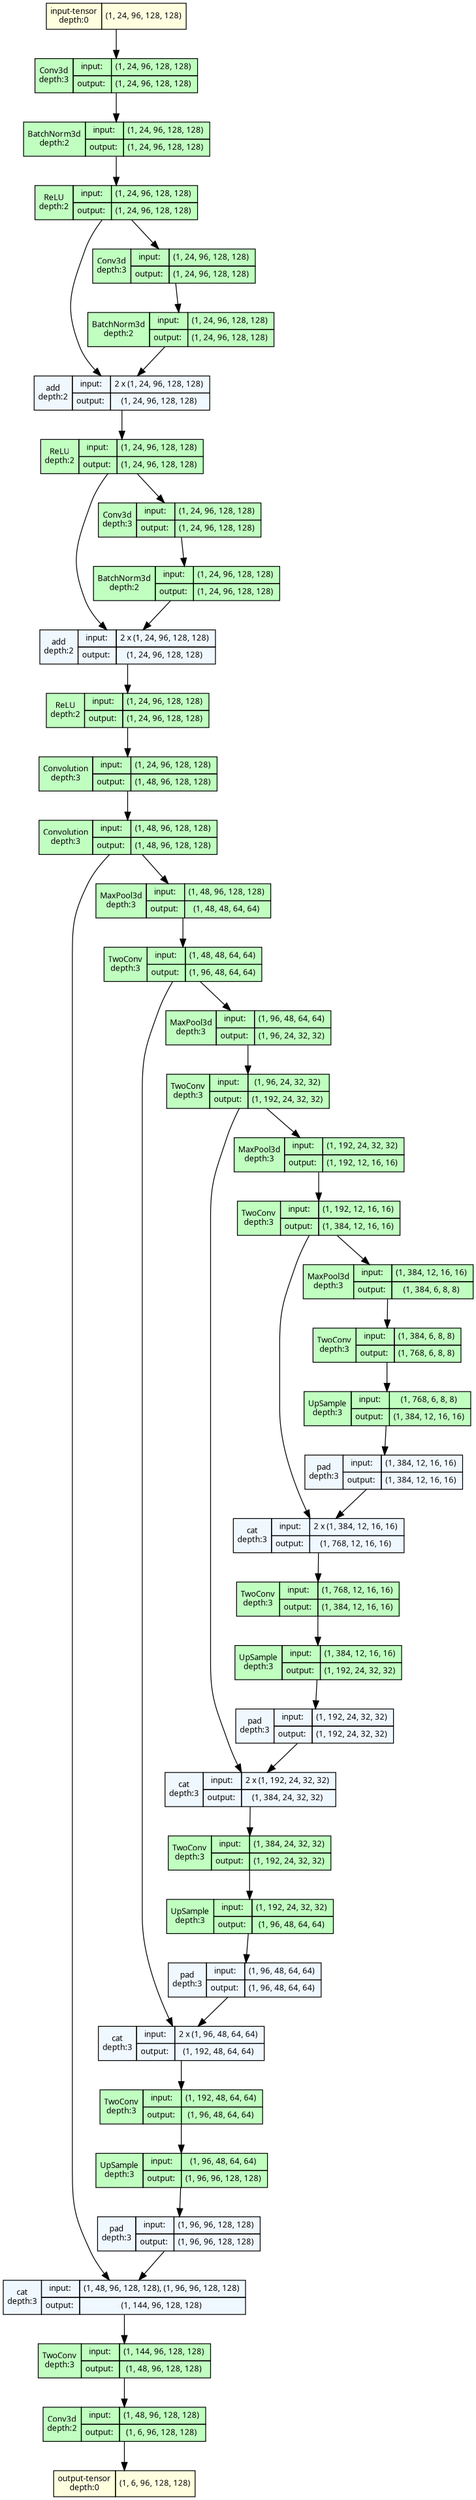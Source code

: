 strict digraph model {
	graph [ordering=in rankdir=TB size="25.5,25.5"]
	node [align=left fontname="Linux libertine" fontsize=10 height=0.2 margin=0 ranksep=0.1 shape=plaintext style=filled]
	edge [fontsize=10]
	0 [label=<
                    <TABLE BORDER="0" CELLBORDER="1"
                    CELLSPACING="0" CELLPADDING="4">
                        <TR><TD>input-tensor<BR/>depth:0</TD><TD>(1, 24, 96, 128, 128)</TD></TR>
                    </TABLE>> fillcolor=lightyellow]
	1 [label=<
                    <TABLE BORDER="0" CELLBORDER="1"
                    CELLSPACING="0" CELLPADDING="4">
                    <TR>
                        <TD ROWSPAN="2">Conv3d<BR/>depth:3</TD>
                        <TD COLSPAN="2">input:</TD>
                        <TD COLSPAN="2">(1, 24, 96, 128, 128) </TD>
                    </TR>
                    <TR>
                        <TD COLSPAN="2">output: </TD>
                        <TD COLSPAN="2">(1, 24, 96, 128, 128) </TD>
                    </TR>
                    </TABLE>> fillcolor=darkseagreen1]
	2 [label=<
                    <TABLE BORDER="0" CELLBORDER="1"
                    CELLSPACING="0" CELLPADDING="4">
                    <TR>
                        <TD ROWSPAN="2">BatchNorm3d<BR/>depth:2</TD>
                        <TD COLSPAN="2">input:</TD>
                        <TD COLSPAN="2">(1, 24, 96, 128, 128) </TD>
                    </TR>
                    <TR>
                        <TD COLSPAN="2">output: </TD>
                        <TD COLSPAN="2">(1, 24, 96, 128, 128) </TD>
                    </TR>
                    </TABLE>> fillcolor=darkseagreen1]
	3 [label=<
                    <TABLE BORDER="0" CELLBORDER="1"
                    CELLSPACING="0" CELLPADDING="4">
                    <TR>
                        <TD ROWSPAN="2">ReLU<BR/>depth:2</TD>
                        <TD COLSPAN="2">input:</TD>
                        <TD COLSPAN="2">(1, 24, 96, 128, 128) </TD>
                    </TR>
                    <TR>
                        <TD COLSPAN="2">output: </TD>
                        <TD COLSPAN="2">(1, 24, 96, 128, 128) </TD>
                    </TR>
                    </TABLE>> fillcolor=darkseagreen1]
	4 [label=<
                    <TABLE BORDER="0" CELLBORDER="1"
                    CELLSPACING="0" CELLPADDING="4">
                    <TR>
                        <TD ROWSPAN="2">Conv3d<BR/>depth:3</TD>
                        <TD COLSPAN="2">input:</TD>
                        <TD COLSPAN="2">(1, 24, 96, 128, 128) </TD>
                    </TR>
                    <TR>
                        <TD COLSPAN="2">output: </TD>
                        <TD COLSPAN="2">(1, 24, 96, 128, 128) </TD>
                    </TR>
                    </TABLE>> fillcolor=darkseagreen1]
	5 [label=<
                    <TABLE BORDER="0" CELLBORDER="1"
                    CELLSPACING="0" CELLPADDING="4">
                    <TR>
                        <TD ROWSPAN="2">BatchNorm3d<BR/>depth:2</TD>
                        <TD COLSPAN="2">input:</TD>
                        <TD COLSPAN="2">(1, 24, 96, 128, 128) </TD>
                    </TR>
                    <TR>
                        <TD COLSPAN="2">output: </TD>
                        <TD COLSPAN="2">(1, 24, 96, 128, 128) </TD>
                    </TR>
                    </TABLE>> fillcolor=darkseagreen1]
	6 [label=<
                    <TABLE BORDER="0" CELLBORDER="1"
                    CELLSPACING="0" CELLPADDING="4">
                    <TR>
                        <TD ROWSPAN="2">add<BR/>depth:2</TD>
                        <TD COLSPAN="2">input:</TD>
                        <TD COLSPAN="2">2 x (1, 24, 96, 128, 128) </TD>
                    </TR>
                    <TR>
                        <TD COLSPAN="2">output: </TD>
                        <TD COLSPAN="2">(1, 24, 96, 128, 128) </TD>
                    </TR>
                    </TABLE>> fillcolor=aliceblue]
	7 [label=<
                    <TABLE BORDER="0" CELLBORDER="1"
                    CELLSPACING="0" CELLPADDING="4">
                    <TR>
                        <TD ROWSPAN="2">ReLU<BR/>depth:2</TD>
                        <TD COLSPAN="2">input:</TD>
                        <TD COLSPAN="2">(1, 24, 96, 128, 128) </TD>
                    </TR>
                    <TR>
                        <TD COLSPAN="2">output: </TD>
                        <TD COLSPAN="2">(1, 24, 96, 128, 128) </TD>
                    </TR>
                    </TABLE>> fillcolor=darkseagreen1]
	8 [label=<
                    <TABLE BORDER="0" CELLBORDER="1"
                    CELLSPACING="0" CELLPADDING="4">
                    <TR>
                        <TD ROWSPAN="2">Conv3d<BR/>depth:3</TD>
                        <TD COLSPAN="2">input:</TD>
                        <TD COLSPAN="2">(1, 24, 96, 128, 128) </TD>
                    </TR>
                    <TR>
                        <TD COLSPAN="2">output: </TD>
                        <TD COLSPAN="2">(1, 24, 96, 128, 128) </TD>
                    </TR>
                    </TABLE>> fillcolor=darkseagreen1]
	9 [label=<
                    <TABLE BORDER="0" CELLBORDER="1"
                    CELLSPACING="0" CELLPADDING="4">
                    <TR>
                        <TD ROWSPAN="2">BatchNorm3d<BR/>depth:2</TD>
                        <TD COLSPAN="2">input:</TD>
                        <TD COLSPAN="2">(1, 24, 96, 128, 128) </TD>
                    </TR>
                    <TR>
                        <TD COLSPAN="2">output: </TD>
                        <TD COLSPAN="2">(1, 24, 96, 128, 128) </TD>
                    </TR>
                    </TABLE>> fillcolor=darkseagreen1]
	10 [label=<
                    <TABLE BORDER="0" CELLBORDER="1"
                    CELLSPACING="0" CELLPADDING="4">
                    <TR>
                        <TD ROWSPAN="2">add<BR/>depth:2</TD>
                        <TD COLSPAN="2">input:</TD>
                        <TD COLSPAN="2">2 x (1, 24, 96, 128, 128) </TD>
                    </TR>
                    <TR>
                        <TD COLSPAN="2">output: </TD>
                        <TD COLSPAN="2">(1, 24, 96, 128, 128) </TD>
                    </TR>
                    </TABLE>> fillcolor=aliceblue]
	11 [label=<
                    <TABLE BORDER="0" CELLBORDER="1"
                    CELLSPACING="0" CELLPADDING="4">
                    <TR>
                        <TD ROWSPAN="2">ReLU<BR/>depth:2</TD>
                        <TD COLSPAN="2">input:</TD>
                        <TD COLSPAN="2">(1, 24, 96, 128, 128) </TD>
                    </TR>
                    <TR>
                        <TD COLSPAN="2">output: </TD>
                        <TD COLSPAN="2">(1, 24, 96, 128, 128) </TD>
                    </TR>
                    </TABLE>> fillcolor=darkseagreen1]
	12 [label=<
                    <TABLE BORDER="0" CELLBORDER="1"
                    CELLSPACING="0" CELLPADDING="4">
                    <TR>
                        <TD ROWSPAN="2">Convolution<BR/>depth:3</TD>
                        <TD COLSPAN="2">input:</TD>
                        <TD COLSPAN="2">(1, 24, 96, 128, 128) </TD>
                    </TR>
                    <TR>
                        <TD COLSPAN="2">output: </TD>
                        <TD COLSPAN="2">(1, 48, 96, 128, 128) </TD>
                    </TR>
                    </TABLE>> fillcolor=darkseagreen1]
	13 [label=<
                    <TABLE BORDER="0" CELLBORDER="1"
                    CELLSPACING="0" CELLPADDING="4">
                    <TR>
                        <TD ROWSPAN="2">Convolution<BR/>depth:3</TD>
                        <TD COLSPAN="2">input:</TD>
                        <TD COLSPAN="2">(1, 48, 96, 128, 128) </TD>
                    </TR>
                    <TR>
                        <TD COLSPAN="2">output: </TD>
                        <TD COLSPAN="2">(1, 48, 96, 128, 128) </TD>
                    </TR>
                    </TABLE>> fillcolor=darkseagreen1]
	14 [label=<
                    <TABLE BORDER="0" CELLBORDER="1"
                    CELLSPACING="0" CELLPADDING="4">
                    <TR>
                        <TD ROWSPAN="2">MaxPool3d<BR/>depth:3</TD>
                        <TD COLSPAN="2">input:</TD>
                        <TD COLSPAN="2">(1, 48, 96, 128, 128) </TD>
                    </TR>
                    <TR>
                        <TD COLSPAN="2">output: </TD>
                        <TD COLSPAN="2">(1, 48, 48, 64, 64) </TD>
                    </TR>
                    </TABLE>> fillcolor=darkseagreen1]
	15 [label=<
                    <TABLE BORDER="0" CELLBORDER="1"
                    CELLSPACING="0" CELLPADDING="4">
                    <TR>
                        <TD ROWSPAN="2">TwoConv<BR/>depth:3</TD>
                        <TD COLSPAN="2">input:</TD>
                        <TD COLSPAN="2">(1, 48, 48, 64, 64) </TD>
                    </TR>
                    <TR>
                        <TD COLSPAN="2">output: </TD>
                        <TD COLSPAN="2">(1, 96, 48, 64, 64) </TD>
                    </TR>
                    </TABLE>> fillcolor=darkseagreen1]
	16 [label=<
                    <TABLE BORDER="0" CELLBORDER="1"
                    CELLSPACING="0" CELLPADDING="4">
                    <TR>
                        <TD ROWSPAN="2">MaxPool3d<BR/>depth:3</TD>
                        <TD COLSPAN="2">input:</TD>
                        <TD COLSPAN="2">(1, 96, 48, 64, 64) </TD>
                    </TR>
                    <TR>
                        <TD COLSPAN="2">output: </TD>
                        <TD COLSPAN="2">(1, 96, 24, 32, 32) </TD>
                    </TR>
                    </TABLE>> fillcolor=darkseagreen1]
	17 [label=<
                    <TABLE BORDER="0" CELLBORDER="1"
                    CELLSPACING="0" CELLPADDING="4">
                    <TR>
                        <TD ROWSPAN="2">TwoConv<BR/>depth:3</TD>
                        <TD COLSPAN="2">input:</TD>
                        <TD COLSPAN="2">(1, 96, 24, 32, 32) </TD>
                    </TR>
                    <TR>
                        <TD COLSPAN="2">output: </TD>
                        <TD COLSPAN="2">(1, 192, 24, 32, 32) </TD>
                    </TR>
                    </TABLE>> fillcolor=darkseagreen1]
	18 [label=<
                    <TABLE BORDER="0" CELLBORDER="1"
                    CELLSPACING="0" CELLPADDING="4">
                    <TR>
                        <TD ROWSPAN="2">MaxPool3d<BR/>depth:3</TD>
                        <TD COLSPAN="2">input:</TD>
                        <TD COLSPAN="2">(1, 192, 24, 32, 32) </TD>
                    </TR>
                    <TR>
                        <TD COLSPAN="2">output: </TD>
                        <TD COLSPAN="2">(1, 192, 12, 16, 16) </TD>
                    </TR>
                    </TABLE>> fillcolor=darkseagreen1]
	19 [label=<
                    <TABLE BORDER="0" CELLBORDER="1"
                    CELLSPACING="0" CELLPADDING="4">
                    <TR>
                        <TD ROWSPAN="2">TwoConv<BR/>depth:3</TD>
                        <TD COLSPAN="2">input:</TD>
                        <TD COLSPAN="2">(1, 192, 12, 16, 16) </TD>
                    </TR>
                    <TR>
                        <TD COLSPAN="2">output: </TD>
                        <TD COLSPAN="2">(1, 384, 12, 16, 16) </TD>
                    </TR>
                    </TABLE>> fillcolor=darkseagreen1]
	20 [label=<
                    <TABLE BORDER="0" CELLBORDER="1"
                    CELLSPACING="0" CELLPADDING="4">
                    <TR>
                        <TD ROWSPAN="2">MaxPool3d<BR/>depth:3</TD>
                        <TD COLSPAN="2">input:</TD>
                        <TD COLSPAN="2">(1, 384, 12, 16, 16) </TD>
                    </TR>
                    <TR>
                        <TD COLSPAN="2">output: </TD>
                        <TD COLSPAN="2">(1, 384, 6, 8, 8) </TD>
                    </TR>
                    </TABLE>> fillcolor=darkseagreen1]
	21 [label=<
                    <TABLE BORDER="0" CELLBORDER="1"
                    CELLSPACING="0" CELLPADDING="4">
                    <TR>
                        <TD ROWSPAN="2">TwoConv<BR/>depth:3</TD>
                        <TD COLSPAN="2">input:</TD>
                        <TD COLSPAN="2">(1, 384, 6, 8, 8) </TD>
                    </TR>
                    <TR>
                        <TD COLSPAN="2">output: </TD>
                        <TD COLSPAN="2">(1, 768, 6, 8, 8) </TD>
                    </TR>
                    </TABLE>> fillcolor=darkseagreen1]
	22 [label=<
                    <TABLE BORDER="0" CELLBORDER="1"
                    CELLSPACING="0" CELLPADDING="4">
                    <TR>
                        <TD ROWSPAN="2">UpSample<BR/>depth:3</TD>
                        <TD COLSPAN="2">input:</TD>
                        <TD COLSPAN="2">(1, 768, 6, 8, 8) </TD>
                    </TR>
                    <TR>
                        <TD COLSPAN="2">output: </TD>
                        <TD COLSPAN="2">(1, 384, 12, 16, 16) </TD>
                    </TR>
                    </TABLE>> fillcolor=darkseagreen1]
	23 [label=<
                    <TABLE BORDER="0" CELLBORDER="1"
                    CELLSPACING="0" CELLPADDING="4">
                    <TR>
                        <TD ROWSPAN="2">pad<BR/>depth:3</TD>
                        <TD COLSPAN="2">input:</TD>
                        <TD COLSPAN="2">(1, 384, 12, 16, 16) </TD>
                    </TR>
                    <TR>
                        <TD COLSPAN="2">output: </TD>
                        <TD COLSPAN="2">(1, 384, 12, 16, 16) </TD>
                    </TR>
                    </TABLE>> fillcolor=aliceblue]
	24 [label=<
                    <TABLE BORDER="0" CELLBORDER="1"
                    CELLSPACING="0" CELLPADDING="4">
                    <TR>
                        <TD ROWSPAN="2">cat<BR/>depth:3</TD>
                        <TD COLSPAN="2">input:</TD>
                        <TD COLSPAN="2">2 x (1, 384, 12, 16, 16) </TD>
                    </TR>
                    <TR>
                        <TD COLSPAN="2">output: </TD>
                        <TD COLSPAN="2">(1, 768, 12, 16, 16) </TD>
                    </TR>
                    </TABLE>> fillcolor=aliceblue]
	25 [label=<
                    <TABLE BORDER="0" CELLBORDER="1"
                    CELLSPACING="0" CELLPADDING="4">
                    <TR>
                        <TD ROWSPAN="2">TwoConv<BR/>depth:3</TD>
                        <TD COLSPAN="2">input:</TD>
                        <TD COLSPAN="2">(1, 768, 12, 16, 16) </TD>
                    </TR>
                    <TR>
                        <TD COLSPAN="2">output: </TD>
                        <TD COLSPAN="2">(1, 384, 12, 16, 16) </TD>
                    </TR>
                    </TABLE>> fillcolor=darkseagreen1]
	26 [label=<
                    <TABLE BORDER="0" CELLBORDER="1"
                    CELLSPACING="0" CELLPADDING="4">
                    <TR>
                        <TD ROWSPAN="2">UpSample<BR/>depth:3</TD>
                        <TD COLSPAN="2">input:</TD>
                        <TD COLSPAN="2">(1, 384, 12, 16, 16) </TD>
                    </TR>
                    <TR>
                        <TD COLSPAN="2">output: </TD>
                        <TD COLSPAN="2">(1, 192, 24, 32, 32) </TD>
                    </TR>
                    </TABLE>> fillcolor=darkseagreen1]
	27 [label=<
                    <TABLE BORDER="0" CELLBORDER="1"
                    CELLSPACING="0" CELLPADDING="4">
                    <TR>
                        <TD ROWSPAN="2">pad<BR/>depth:3</TD>
                        <TD COLSPAN="2">input:</TD>
                        <TD COLSPAN="2">(1, 192, 24, 32, 32) </TD>
                    </TR>
                    <TR>
                        <TD COLSPAN="2">output: </TD>
                        <TD COLSPAN="2">(1, 192, 24, 32, 32) </TD>
                    </TR>
                    </TABLE>> fillcolor=aliceblue]
	28 [label=<
                    <TABLE BORDER="0" CELLBORDER="1"
                    CELLSPACING="0" CELLPADDING="4">
                    <TR>
                        <TD ROWSPAN="2">cat<BR/>depth:3</TD>
                        <TD COLSPAN="2">input:</TD>
                        <TD COLSPAN="2">2 x (1, 192, 24, 32, 32) </TD>
                    </TR>
                    <TR>
                        <TD COLSPAN="2">output: </TD>
                        <TD COLSPAN="2">(1, 384, 24, 32, 32) </TD>
                    </TR>
                    </TABLE>> fillcolor=aliceblue]
	29 [label=<
                    <TABLE BORDER="0" CELLBORDER="1"
                    CELLSPACING="0" CELLPADDING="4">
                    <TR>
                        <TD ROWSPAN="2">TwoConv<BR/>depth:3</TD>
                        <TD COLSPAN="2">input:</TD>
                        <TD COLSPAN="2">(1, 384, 24, 32, 32) </TD>
                    </TR>
                    <TR>
                        <TD COLSPAN="2">output: </TD>
                        <TD COLSPAN="2">(1, 192, 24, 32, 32) </TD>
                    </TR>
                    </TABLE>> fillcolor=darkseagreen1]
	30 [label=<
                    <TABLE BORDER="0" CELLBORDER="1"
                    CELLSPACING="0" CELLPADDING="4">
                    <TR>
                        <TD ROWSPAN="2">UpSample<BR/>depth:3</TD>
                        <TD COLSPAN="2">input:</TD>
                        <TD COLSPAN="2">(1, 192, 24, 32, 32) </TD>
                    </TR>
                    <TR>
                        <TD COLSPAN="2">output: </TD>
                        <TD COLSPAN="2">(1, 96, 48, 64, 64) </TD>
                    </TR>
                    </TABLE>> fillcolor=darkseagreen1]
	31 [label=<
                    <TABLE BORDER="0" CELLBORDER="1"
                    CELLSPACING="0" CELLPADDING="4">
                    <TR>
                        <TD ROWSPAN="2">pad<BR/>depth:3</TD>
                        <TD COLSPAN="2">input:</TD>
                        <TD COLSPAN="2">(1, 96, 48, 64, 64) </TD>
                    </TR>
                    <TR>
                        <TD COLSPAN="2">output: </TD>
                        <TD COLSPAN="2">(1, 96, 48, 64, 64) </TD>
                    </TR>
                    </TABLE>> fillcolor=aliceblue]
	32 [label=<
                    <TABLE BORDER="0" CELLBORDER="1"
                    CELLSPACING="0" CELLPADDING="4">
                    <TR>
                        <TD ROWSPAN="2">cat<BR/>depth:3</TD>
                        <TD COLSPAN="2">input:</TD>
                        <TD COLSPAN="2">2 x (1, 96, 48, 64, 64) </TD>
                    </TR>
                    <TR>
                        <TD COLSPAN="2">output: </TD>
                        <TD COLSPAN="2">(1, 192, 48, 64, 64) </TD>
                    </TR>
                    </TABLE>> fillcolor=aliceblue]
	33 [label=<
                    <TABLE BORDER="0" CELLBORDER="1"
                    CELLSPACING="0" CELLPADDING="4">
                    <TR>
                        <TD ROWSPAN="2">TwoConv<BR/>depth:3</TD>
                        <TD COLSPAN="2">input:</TD>
                        <TD COLSPAN="2">(1, 192, 48, 64, 64) </TD>
                    </TR>
                    <TR>
                        <TD COLSPAN="2">output: </TD>
                        <TD COLSPAN="2">(1, 96, 48, 64, 64) </TD>
                    </TR>
                    </TABLE>> fillcolor=darkseagreen1]
	34 [label=<
                    <TABLE BORDER="0" CELLBORDER="1"
                    CELLSPACING="0" CELLPADDING="4">
                    <TR>
                        <TD ROWSPAN="2">UpSample<BR/>depth:3</TD>
                        <TD COLSPAN="2">input:</TD>
                        <TD COLSPAN="2">(1, 96, 48, 64, 64) </TD>
                    </TR>
                    <TR>
                        <TD COLSPAN="2">output: </TD>
                        <TD COLSPAN="2">(1, 96, 96, 128, 128) </TD>
                    </TR>
                    </TABLE>> fillcolor=darkseagreen1]
	35 [label=<
                    <TABLE BORDER="0" CELLBORDER="1"
                    CELLSPACING="0" CELLPADDING="4">
                    <TR>
                        <TD ROWSPAN="2">pad<BR/>depth:3</TD>
                        <TD COLSPAN="2">input:</TD>
                        <TD COLSPAN="2">(1, 96, 96, 128, 128) </TD>
                    </TR>
                    <TR>
                        <TD COLSPAN="2">output: </TD>
                        <TD COLSPAN="2">(1, 96, 96, 128, 128) </TD>
                    </TR>
                    </TABLE>> fillcolor=aliceblue]
	36 [label=<
                    <TABLE BORDER="0" CELLBORDER="1"
                    CELLSPACING="0" CELLPADDING="4">
                    <TR>
                        <TD ROWSPAN="2">cat<BR/>depth:3</TD>
                        <TD COLSPAN="2">input:</TD>
                        <TD COLSPAN="2">(1, 48, 96, 128, 128), (1, 96, 96, 128, 128) </TD>
                    </TR>
                    <TR>
                        <TD COLSPAN="2">output: </TD>
                        <TD COLSPAN="2">(1, 144, 96, 128, 128) </TD>
                    </TR>
                    </TABLE>> fillcolor=aliceblue]
	37 [label=<
                    <TABLE BORDER="0" CELLBORDER="1"
                    CELLSPACING="0" CELLPADDING="4">
                    <TR>
                        <TD ROWSPAN="2">TwoConv<BR/>depth:3</TD>
                        <TD COLSPAN="2">input:</TD>
                        <TD COLSPAN="2">(1, 144, 96, 128, 128) </TD>
                    </TR>
                    <TR>
                        <TD COLSPAN="2">output: </TD>
                        <TD COLSPAN="2">(1, 48, 96, 128, 128) </TD>
                    </TR>
                    </TABLE>> fillcolor=darkseagreen1]
	38 [label=<
                    <TABLE BORDER="0" CELLBORDER="1"
                    CELLSPACING="0" CELLPADDING="4">
                    <TR>
                        <TD ROWSPAN="2">Conv3d<BR/>depth:2</TD>
                        <TD COLSPAN="2">input:</TD>
                        <TD COLSPAN="2">(1, 48, 96, 128, 128) </TD>
                    </TR>
                    <TR>
                        <TD COLSPAN="2">output: </TD>
                        <TD COLSPAN="2">(1, 6, 96, 128, 128) </TD>
                    </TR>
                    </TABLE>> fillcolor=darkseagreen1]
	39 [label=<
                    <TABLE BORDER="0" CELLBORDER="1"
                    CELLSPACING="0" CELLPADDING="4">
                        <TR><TD>output-tensor<BR/>depth:0</TD><TD>(1, 6, 96, 128, 128)</TD></TR>
                    </TABLE>> fillcolor=lightyellow]
	0 -> 1
	1 -> 2
	2 -> 3
	3 -> 6
	3 -> 4
	4 -> 5
	5 -> 6
	6 -> 7
	7 -> 10
	7 -> 8
	8 -> 9
	9 -> 10
	10 -> 11
	11 -> 12
	12 -> 13
	13 -> 14
	14 -> 15
	15 -> 16
	16 -> 17
	17 -> 18
	18 -> 19
	19 -> 20
	20 -> 21
	21 -> 22
	19 -> 24
	22 -> 23
	23 -> 24
	24 -> 25
	25 -> 26
	17 -> 28
	26 -> 27
	27 -> 28
	28 -> 29
	29 -> 30
	15 -> 32
	30 -> 31
	31 -> 32
	32 -> 33
	33 -> 34
	13 -> 36
	34 -> 35
	35 -> 36
	36 -> 37
	37 -> 38
	38 -> 39
}
